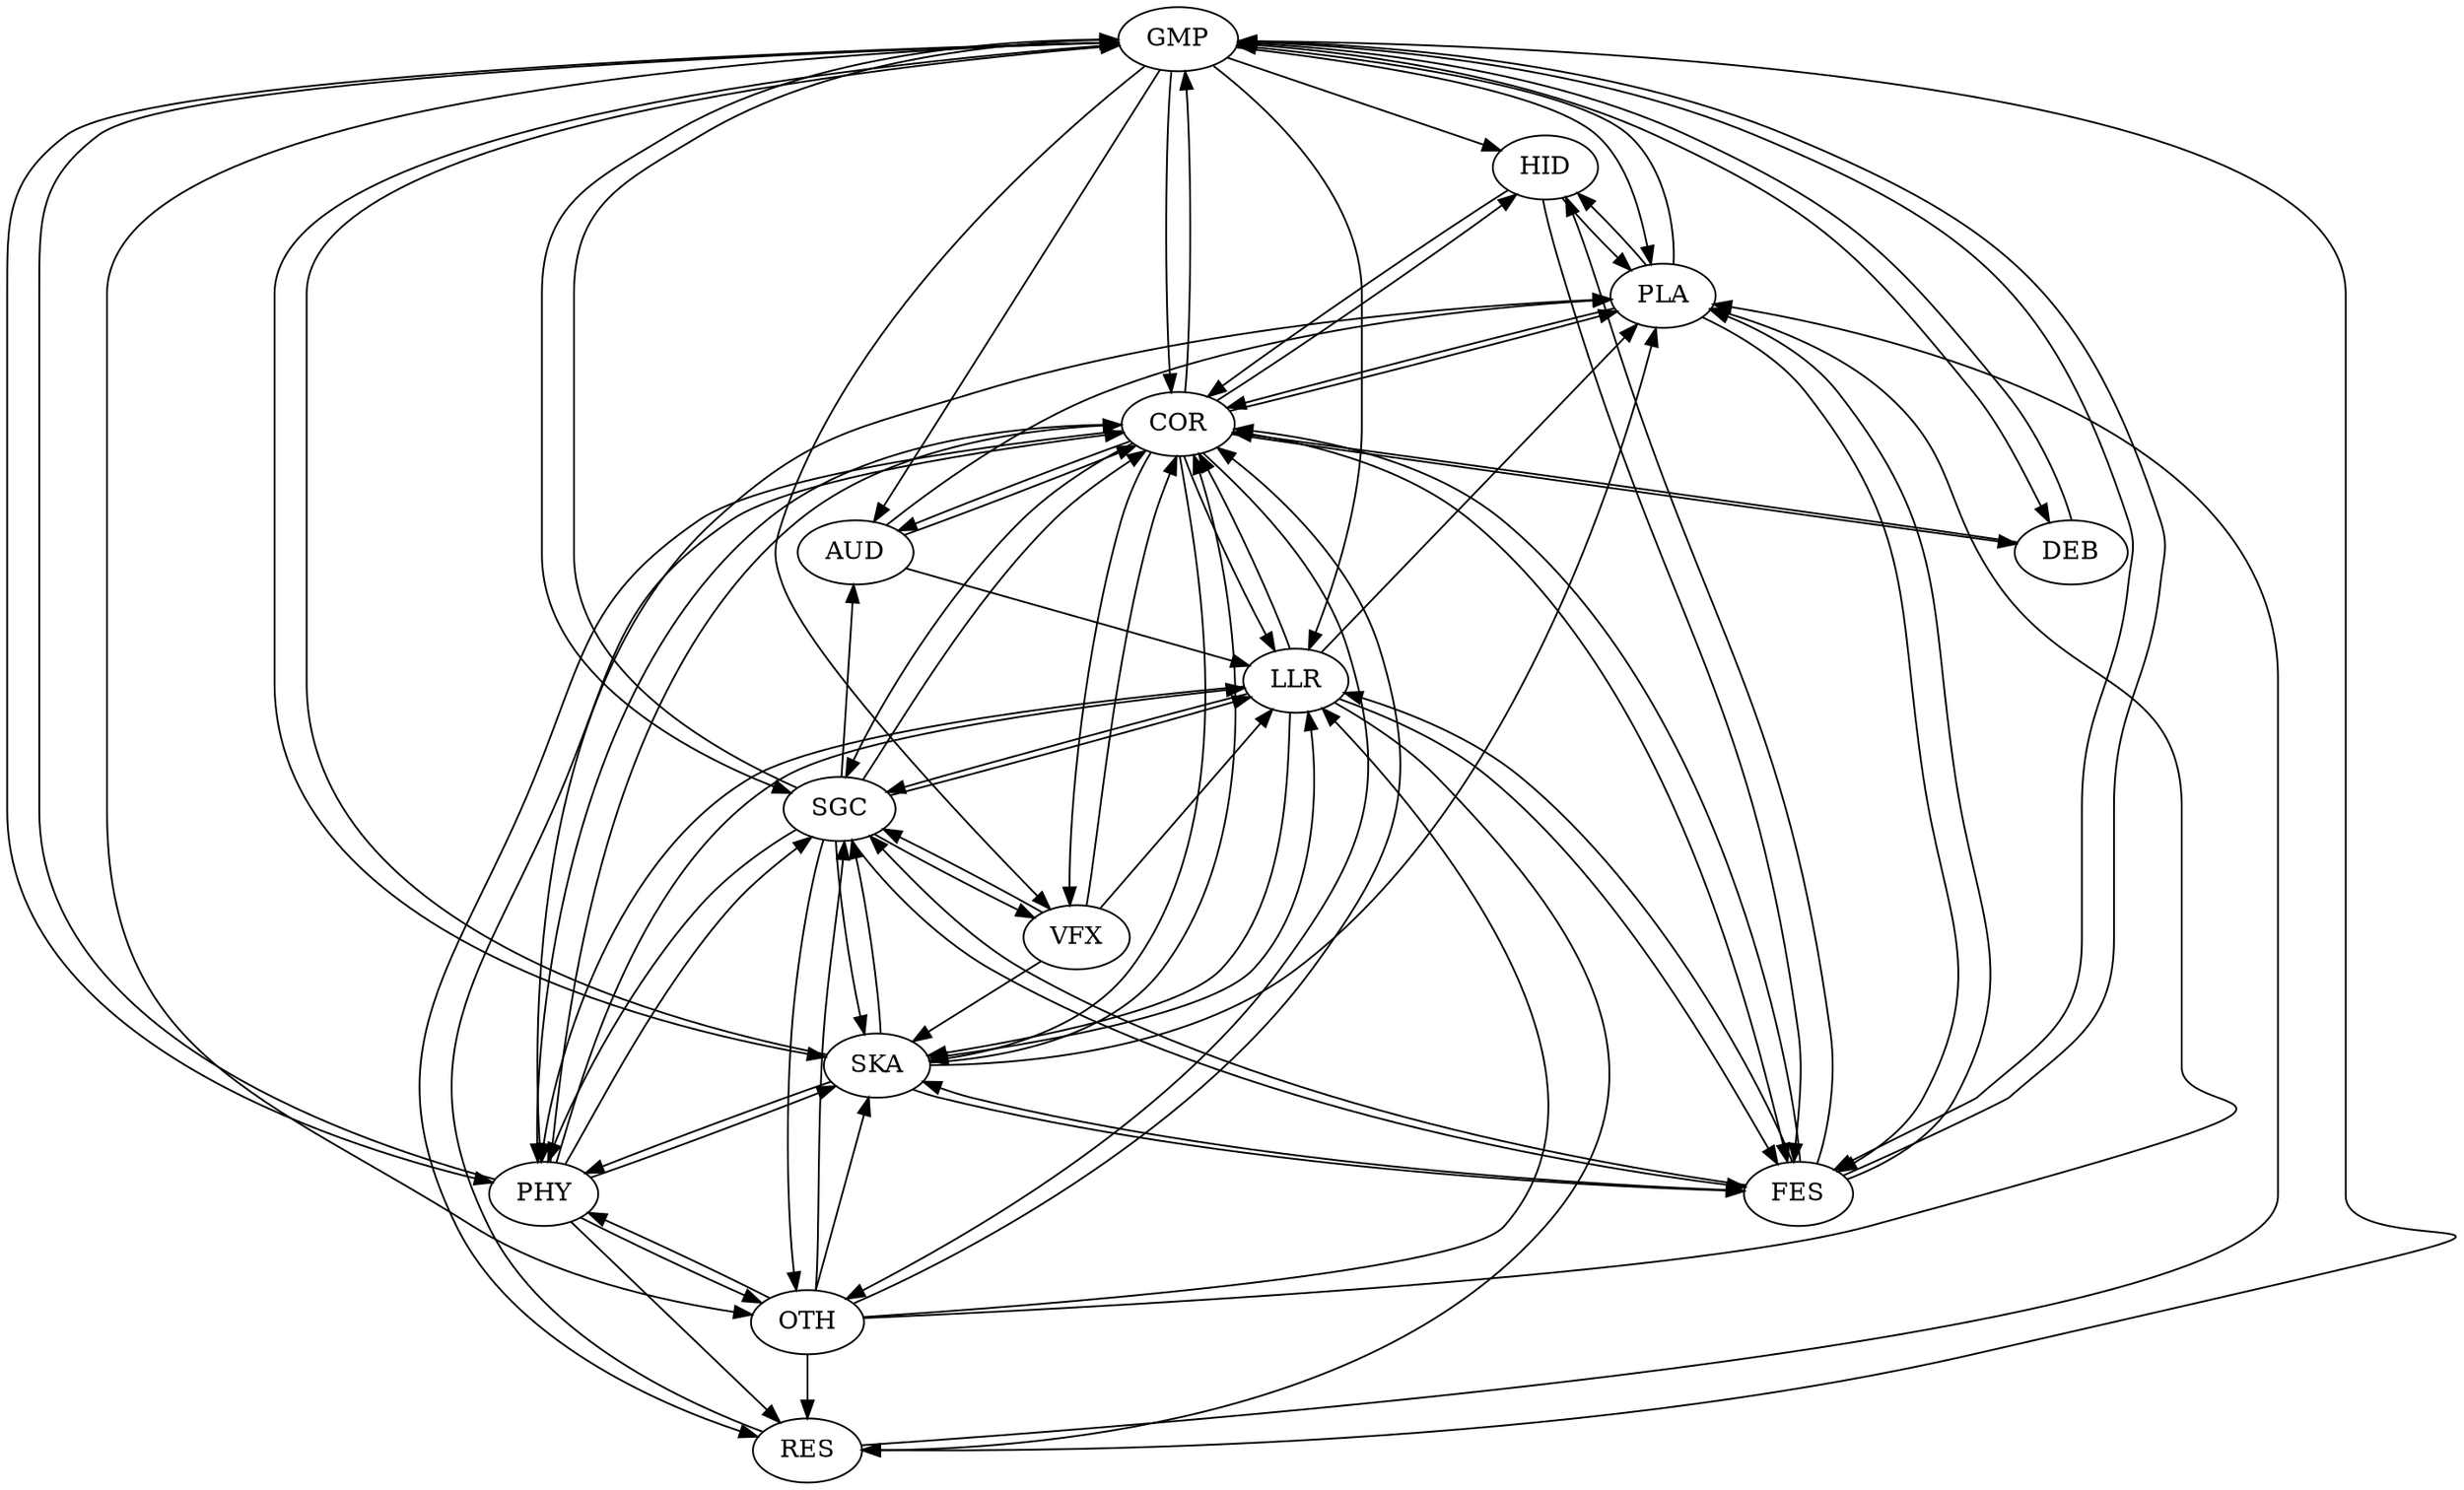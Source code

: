digraph "source tree" {"GMP"->"HID""GMP"->"SGC""GMP"->"PLA""GMP"->"RES""GMP"->"OTH""GMP"->"SKA""GMP"->"FES""GMP"->"PHY""GMP"->"LLR""GMP"->"VFX""GMP"->"COR""GMP"->"AUD""GMP"->"DEB""RES"->"COR""RES"->"PLA""LLR"->"SGC""LLR"->"RES""LLR"->"PLA""LLR"->"FES""LLR"->"SKA""LLR"->"COR""LLR"->"PHY""SGC"->"VFX""SGC"->"AUD""SGC"->"GMP""SGC"->"SKA""SGC"->"OTH""SGC"->"FES""SGC"->"COR""SGC"->"LLR""SGC"->"PHY""FES"->"SGC""FES"->"HID""FES"->"PLA""FES"->"GMP""FES"->"SKA""FES"->"COR""FES"->"LLR""COR"->"HID""COR"->"GMP""COR"->"SGC""COR"->"PLA""COR"->"SKA""COR"->"OTH""COR"->"RES""COR"->"FES""COR"->"PHY""COR"->"LLR""COR"->"VFX""COR"->"AUD""COR"->"DEB""PHY"->"SGC""PHY"->"RES""PHY"->"PLA""PHY"->"GMP""PHY"->"OTH""PHY"->"SKA""PHY"->"COR""PHY"->"LLR""OTH"->"SGC""OTH"->"RES""OTH"->"PLA""OTH"->"SKA""OTH"->"COR""OTH"->"LLR""OTH"->"PHY""HID"->"COR""HID"->"FES""HID"->"PLA""AUD"->"LLR""AUD"->"COR""AUD"->"PLA""SKA"->"SGC""SKA"->"PLA""SKA"->"GMP""SKA"->"FES""SKA"->"COR""SKA"->"LLR""SKA"->"PHY""PLA"->"HID""PLA"->"COR""PLA"->"FES""PLA"->"GMP""VFX"->"LLR""VFX"->"COR""VFX"->"SKA""VFX"->"SGC""DEB"->"COR""DEB"->"GMP"}